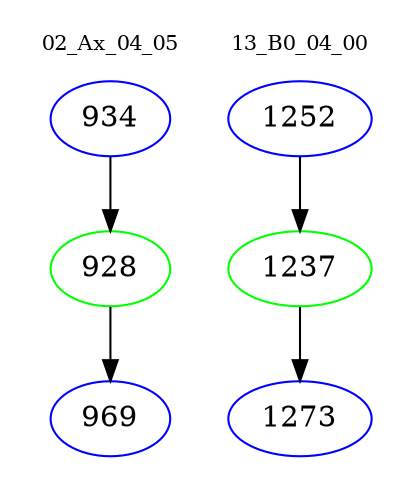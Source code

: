 digraph{
subgraph cluster_0 {
color = white
label = "02_Ax_04_05";
fontsize=10;
T0_934 [label="934", color="blue"]
T0_934 -> T0_928 [color="black"]
T0_928 [label="928", color="green"]
T0_928 -> T0_969 [color="black"]
T0_969 [label="969", color="blue"]
}
subgraph cluster_1 {
color = white
label = "13_B0_04_00";
fontsize=10;
T1_1252 [label="1252", color="blue"]
T1_1252 -> T1_1237 [color="black"]
T1_1237 [label="1237", color="green"]
T1_1237 -> T1_1273 [color="black"]
T1_1273 [label="1273", color="blue"]
}
}
